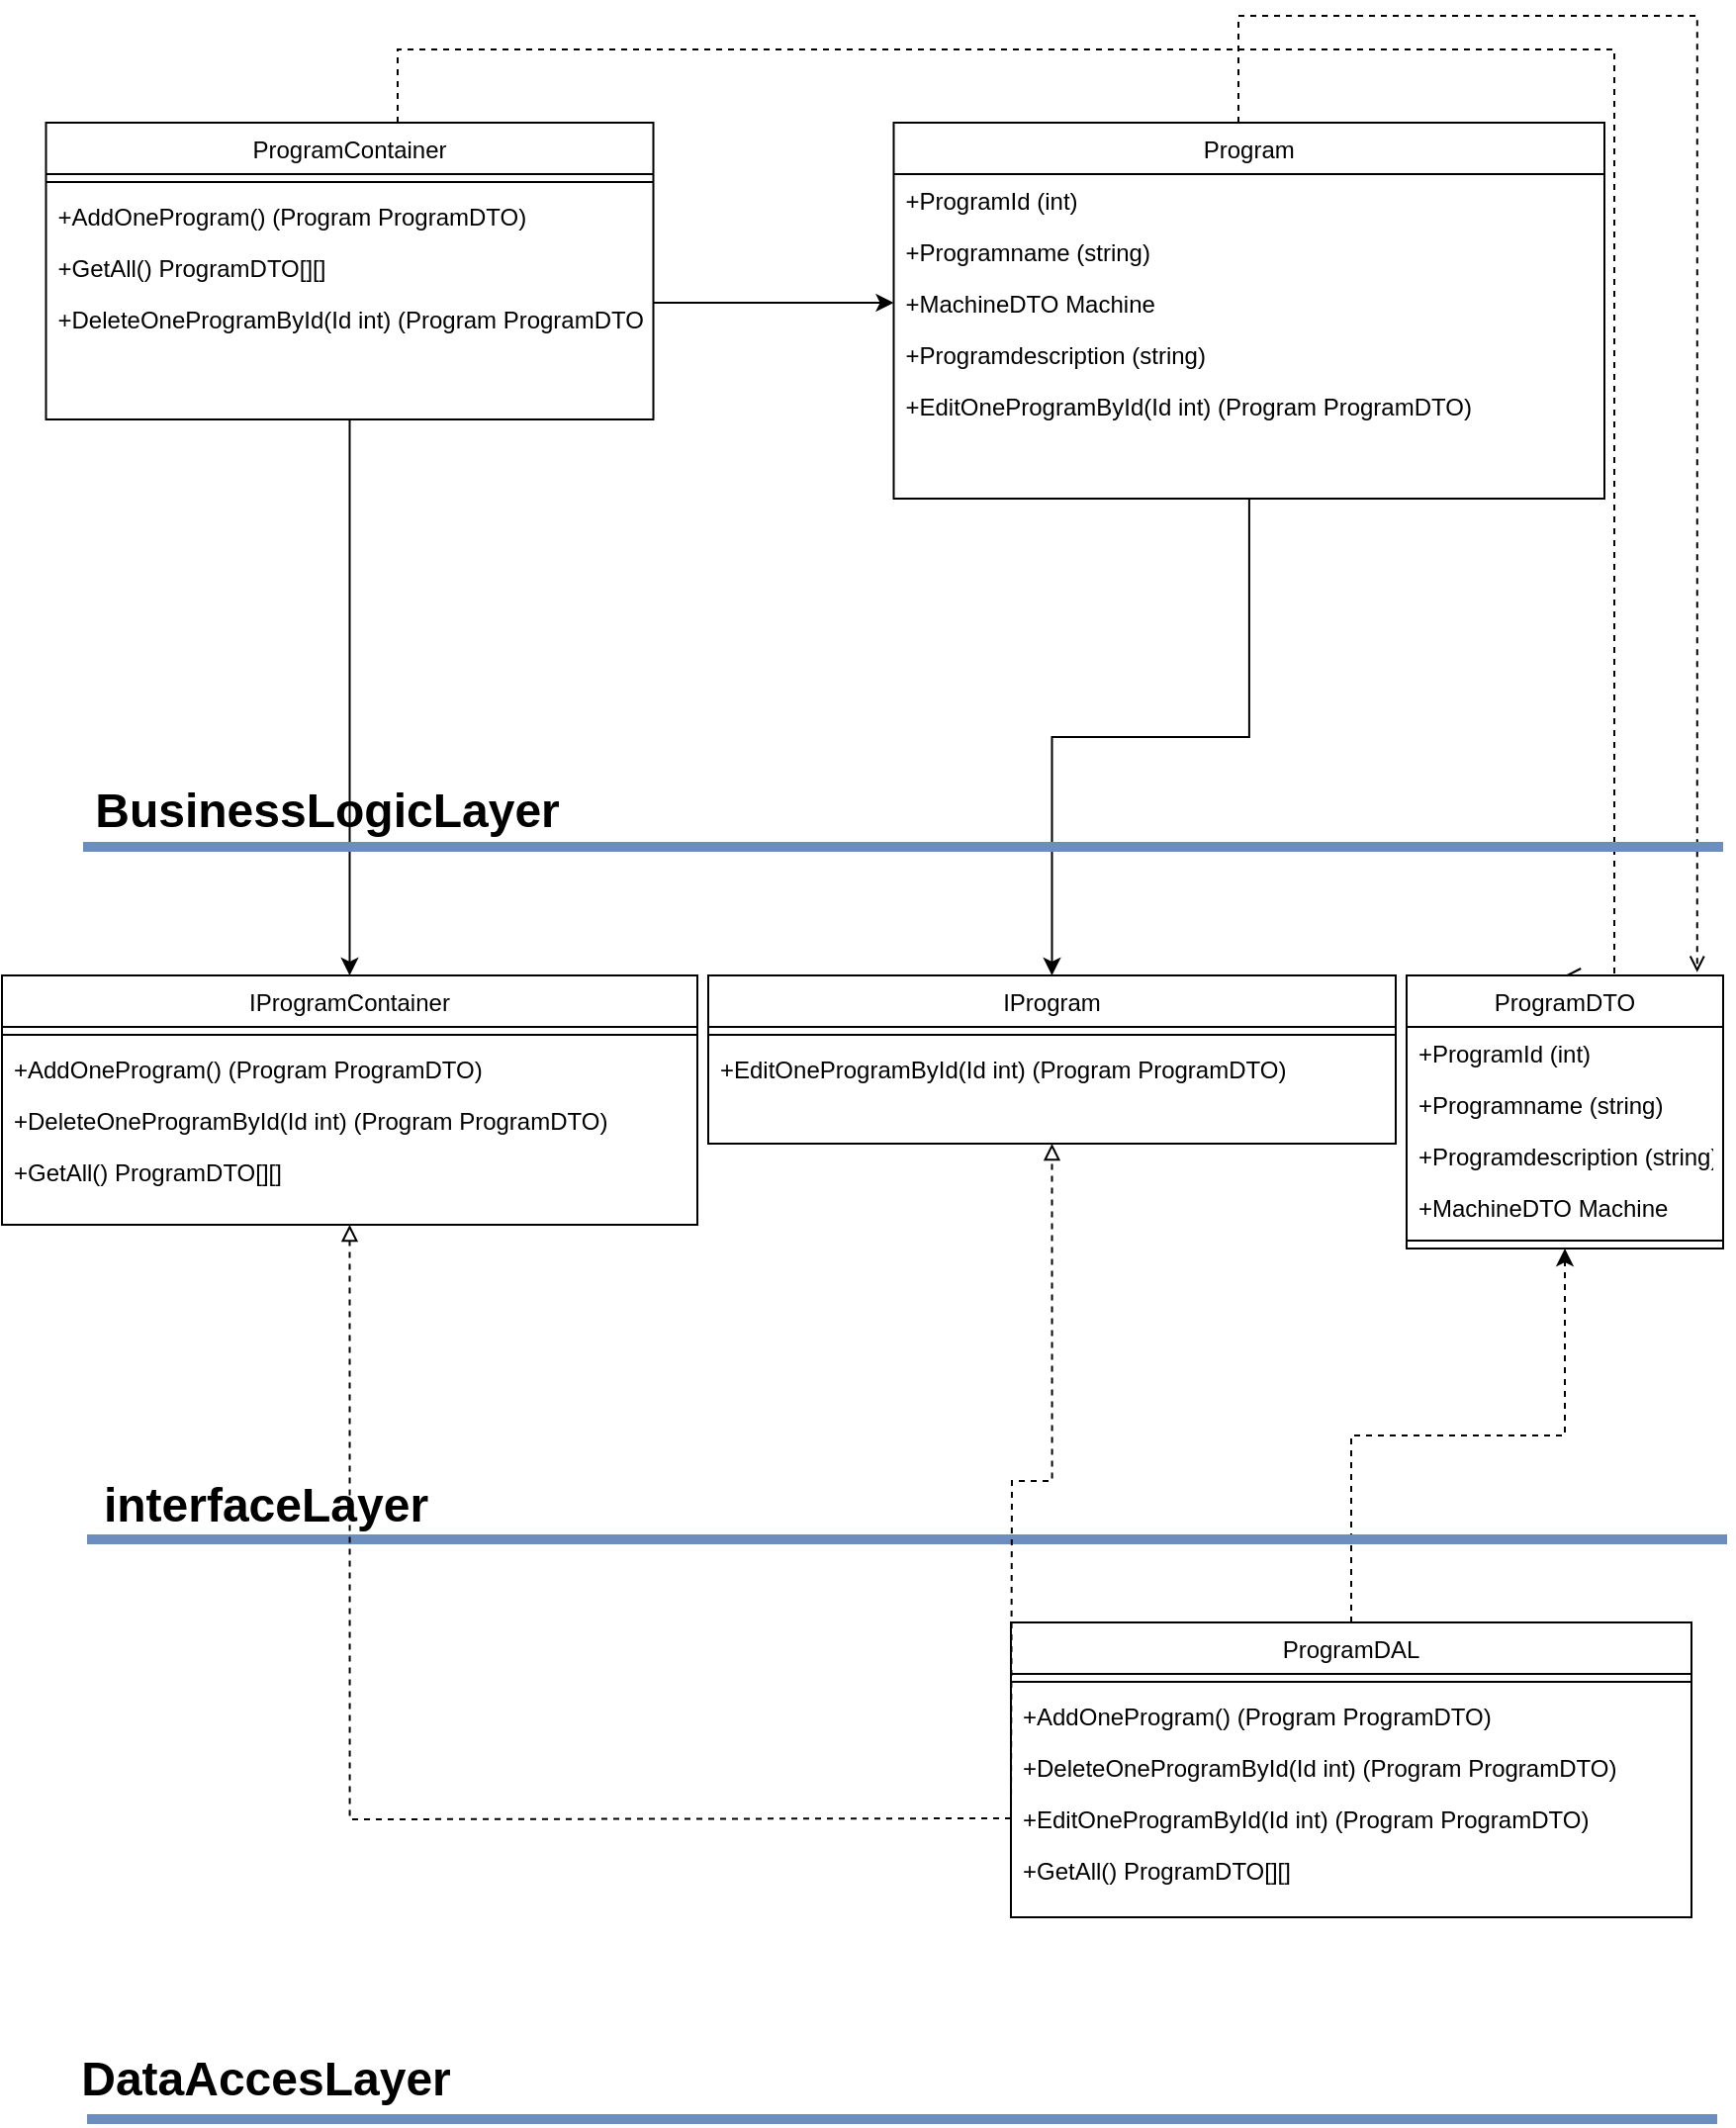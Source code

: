 <mxfile version="17.5.0" type="device"><diagram id="34aJl91l7kfDJmVUxerd" name="Page-1"><mxGraphModel dx="3961" dy="2322" grid="0" gridSize="10" guides="1" tooltips="1" connect="1" arrows="1" fold="1" page="1" pageScale="1" pageWidth="827" pageHeight="1169" math="0" shadow="0"><root><mxCell id="0"/><mxCell id="1" parent="0"/><mxCell id="CcmiOcPzYU_ePs8oGunB-1" style="edgeStyle=orthogonalEdgeStyle;rounded=0;orthogonalLoop=1;jettySize=auto;html=1;" parent="1" source="CcmiOcPzYU_ePs8oGunB-3" target="CcmiOcPzYU_ePs8oGunB-42" edge="1"><mxGeometry relative="1" as="geometry"/></mxCell><mxCell id="CcmiOcPzYU_ePs8oGunB-2" style="edgeStyle=orthogonalEdgeStyle;rounded=0;orthogonalLoop=1;jettySize=auto;html=1;entryX=0.918;entryY=-0.012;entryDx=0;entryDy=0;entryPerimeter=0;dashed=1;endArrow=open;endFill=0;" parent="1" source="CcmiOcPzYU_ePs8oGunB-3" target="CcmiOcPzYU_ePs8oGunB-19" edge="1"><mxGeometry relative="1" as="geometry"><Array as="points"><mxPoint x="-245" y="-374"/><mxPoint x="-13" y="-374"/></Array></mxGeometry></mxCell><mxCell id="CcmiOcPzYU_ePs8oGunB-3" value="Program" style="swimlane;fontStyle=0;align=center;verticalAlign=top;childLayout=stackLayout;horizontal=1;startSize=26;horizontalStack=0;resizeParent=1;resizeLast=0;collapsible=1;marginBottom=0;rounded=0;shadow=0;strokeWidth=1;" parent="1" vertex="1"><mxGeometry x="-419.25" y="-320" width="359.25" height="190" as="geometry"><mxRectangle x="130" y="380" width="160" height="26" as="alternateBounds"/></mxGeometry></mxCell><mxCell id="CcmiOcPzYU_ePs8oGunB-62" value="+ProgramId (int)" style="text;align=left;verticalAlign=top;spacingLeft=4;spacingRight=4;overflow=hidden;rotatable=0;points=[[0,0.5],[1,0.5]];portConstraint=eastwest;rounded=0;shadow=0;html=0;" parent="CcmiOcPzYU_ePs8oGunB-3" vertex="1"><mxGeometry y="26" width="359.25" height="26" as="geometry"/></mxCell><mxCell id="CcmiOcPzYU_ePs8oGunB-63" value="+Programname (string)" style="text;align=left;verticalAlign=top;spacingLeft=4;spacingRight=4;overflow=hidden;rotatable=0;points=[[0,0.5],[1,0.5]];portConstraint=eastwest;rounded=0;shadow=0;html=0;" parent="CcmiOcPzYU_ePs8oGunB-3" vertex="1"><mxGeometry y="52" width="359.25" height="26" as="geometry"/></mxCell><mxCell id="CcmiOcPzYU_ePs8oGunB-65" value="+MachineDTO Machine" style="text;align=left;verticalAlign=top;spacingLeft=4;spacingRight=4;overflow=hidden;rotatable=0;points=[[0,0.5],[1,0.5]];portConstraint=eastwest;rounded=0;shadow=0;html=0;" parent="CcmiOcPzYU_ePs8oGunB-3" vertex="1"><mxGeometry y="78" width="359.25" height="26" as="geometry"/></mxCell><mxCell id="CcmiOcPzYU_ePs8oGunB-64" value="+Programdescription (string)" style="text;align=left;verticalAlign=top;spacingLeft=4;spacingRight=4;overflow=hidden;rotatable=0;points=[[0,0.5],[1,0.5]];portConstraint=eastwest;rounded=0;shadow=0;html=0;" parent="CcmiOcPzYU_ePs8oGunB-3" vertex="1"><mxGeometry y="104" width="359.25" height="26" as="geometry"/></mxCell><mxCell id="qoX6ytBzEre789_YKaZC-14" value="+EditOneProgramById(Id int) (Program ProgramDTO)" style="text;align=left;verticalAlign=top;spacingLeft=4;spacingRight=4;overflow=hidden;rotatable=0;points=[[0,0.5],[1,0.5]];portConstraint=eastwest;rounded=0;shadow=0;html=0;" vertex="1" parent="CcmiOcPzYU_ePs8oGunB-3"><mxGeometry y="130" width="359.25" height="26" as="geometry"/></mxCell><mxCell id="CcmiOcPzYU_ePs8oGunB-11" style="edgeStyle=orthogonalEdgeStyle;rounded=0;orthogonalLoop=1;jettySize=auto;html=1;entryX=0.5;entryY=0;entryDx=0;entryDy=0;" parent="1" source="CcmiOcPzYU_ePs8oGunB-13" target="CcmiOcPzYU_ePs8oGunB-45" edge="1"><mxGeometry relative="1" as="geometry"/></mxCell><mxCell id="CcmiOcPzYU_ePs8oGunB-12" style="edgeStyle=orthogonalEdgeStyle;rounded=0;orthogonalLoop=1;jettySize=auto;html=1;entryX=0.5;entryY=0;entryDx=0;entryDy=0;dashed=1;endArrow=open;endFill=0;" parent="1" source="CcmiOcPzYU_ePs8oGunB-13" target="CcmiOcPzYU_ePs8oGunB-19" edge="1"><mxGeometry relative="1" as="geometry"><Array as="points"><mxPoint x="-670" y="-357"/><mxPoint x="-55" y="-357"/><mxPoint x="-55" y="111"/></Array></mxGeometry></mxCell><mxCell id="CcmiOcPzYU_ePs8oGunB-13" value="ProgramContainer" style="swimlane;fontStyle=0;align=center;verticalAlign=top;childLayout=stackLayout;horizontal=1;startSize=26;horizontalStack=0;resizeParent=1;resizeLast=0;collapsible=1;marginBottom=0;rounded=0;shadow=0;strokeWidth=1;" parent="1" vertex="1"><mxGeometry x="-847.75" y="-320" width="307" height="150" as="geometry"><mxRectangle x="130" y="380" width="160" height="26" as="alternateBounds"/></mxGeometry></mxCell><mxCell id="qoX6ytBzEre789_YKaZC-7" value="" style="line;html=1;strokeWidth=1;align=left;verticalAlign=middle;spacingTop=-1;spacingLeft=3;spacingRight=3;rotatable=0;labelPosition=right;points=[];portConstraint=eastwest;" vertex="1" parent="CcmiOcPzYU_ePs8oGunB-13"><mxGeometry y="26" width="307" height="8" as="geometry"/></mxCell><mxCell id="qoX6ytBzEre789_YKaZC-8" value="+AddOneProgram() (Program ProgramDTO)" style="text;align=left;verticalAlign=top;spacingLeft=4;spacingRight=4;overflow=hidden;rotatable=0;points=[[0,0.5],[1,0.5]];portConstraint=eastwest;rounded=0;shadow=0;html=0;" vertex="1" parent="CcmiOcPzYU_ePs8oGunB-13"><mxGeometry y="34" width="307" height="26" as="geometry"/></mxCell><mxCell id="qoX6ytBzEre789_YKaZC-10" value="+GetAll() ProgramDTO[][]" style="text;align=left;verticalAlign=top;spacingLeft=4;spacingRight=4;overflow=hidden;rotatable=0;points=[[0,0.5],[1,0.5]];portConstraint=eastwest;rounded=0;shadow=0;html=0;" vertex="1" parent="CcmiOcPzYU_ePs8oGunB-13"><mxGeometry y="60" width="307" height="26" as="geometry"/></mxCell><mxCell id="qoX6ytBzEre789_YKaZC-9" value="+DeleteOneProgramById(Id int) (Program ProgramDTO)" style="text;align=left;verticalAlign=top;spacingLeft=4;spacingRight=4;overflow=hidden;rotatable=0;points=[[0,0.5],[1,0.5]];portConstraint=eastwest;rounded=0;shadow=0;html=0;" vertex="1" parent="CcmiOcPzYU_ePs8oGunB-13"><mxGeometry y="86" width="307" height="26" as="geometry"/></mxCell><mxCell id="CcmiOcPzYU_ePs8oGunB-19" value="ProgramDTO" style="swimlane;fontStyle=0;align=center;verticalAlign=top;childLayout=stackLayout;horizontal=1;startSize=26;horizontalStack=0;resizeParent=1;resizeLast=0;collapsible=1;marginBottom=0;rounded=0;shadow=0;strokeWidth=1;" parent="1" vertex="1"><mxGeometry x="-160" y="111" width="160" height="138" as="geometry"><mxRectangle x="130" y="380" width="160" height="26" as="alternateBounds"/></mxGeometry></mxCell><mxCell id="CcmiOcPzYU_ePs8oGunB-54" value="+ProgramId (int)" style="text;align=left;verticalAlign=top;spacingLeft=4;spacingRight=4;overflow=hidden;rotatable=0;points=[[0,0.5],[1,0.5]];portConstraint=eastwest;rounded=0;shadow=0;html=0;" parent="CcmiOcPzYU_ePs8oGunB-19" vertex="1"><mxGeometry y="26" width="160" height="26" as="geometry"/></mxCell><mxCell id="CcmiOcPzYU_ePs8oGunB-55" value="+Programname (string)" style="text;align=left;verticalAlign=top;spacingLeft=4;spacingRight=4;overflow=hidden;rotatable=0;points=[[0,0.5],[1,0.5]];portConstraint=eastwest;rounded=0;shadow=0;html=0;" parent="CcmiOcPzYU_ePs8oGunB-19" vertex="1"><mxGeometry y="52" width="160" height="26" as="geometry"/></mxCell><mxCell id="CcmiOcPzYU_ePs8oGunB-56" value="+Programdescription (string)" style="text;align=left;verticalAlign=top;spacingLeft=4;spacingRight=4;overflow=hidden;rotatable=0;points=[[0,0.5],[1,0.5]];portConstraint=eastwest;rounded=0;shadow=0;html=0;" parent="CcmiOcPzYU_ePs8oGunB-19" vertex="1"><mxGeometry y="78" width="160" height="26" as="geometry"/></mxCell><mxCell id="CcmiOcPzYU_ePs8oGunB-57" value="+MachineDTO Machine" style="text;align=left;verticalAlign=top;spacingLeft=4;spacingRight=4;overflow=hidden;rotatable=0;points=[[0,0.5],[1,0.5]];portConstraint=eastwest;rounded=0;shadow=0;html=0;" parent="CcmiOcPzYU_ePs8oGunB-19" vertex="1"><mxGeometry y="104" width="160" height="26" as="geometry"/></mxCell><mxCell id="CcmiOcPzYU_ePs8oGunB-26" value="" style="line;html=1;strokeWidth=1;align=left;verticalAlign=middle;spacingTop=-1;spacingLeft=3;spacingRight=3;rotatable=0;labelPosition=right;points=[];portConstraint=eastwest;" parent="CcmiOcPzYU_ePs8oGunB-19" vertex="1"><mxGeometry y="130" width="160" height="8" as="geometry"/></mxCell><mxCell id="CcmiOcPzYU_ePs8oGunB-27" style="edgeStyle=orthogonalEdgeStyle;rounded=0;orthogonalLoop=1;jettySize=auto;html=1;entryX=0.5;entryY=1;entryDx=0;entryDy=0;dashed=1;" parent="1" source="CcmiOcPzYU_ePs8oGunB-28" target="CcmiOcPzYU_ePs8oGunB-19" edge="1"><mxGeometry relative="1" as="geometry"/></mxCell><mxCell id="CcmiOcPzYU_ePs8oGunB-28" value="ProgramDAL" style="swimlane;fontStyle=0;align=center;verticalAlign=top;childLayout=stackLayout;horizontal=1;startSize=26;horizontalStack=0;resizeParent=1;resizeLast=0;collapsible=1;marginBottom=0;rounded=0;shadow=0;strokeWidth=1;" parent="1" vertex="1"><mxGeometry x="-360" y="438" width="344" height="149" as="geometry"><mxRectangle x="130" y="380" width="160" height="26" as="alternateBounds"/></mxGeometry></mxCell><mxCell id="CcmiOcPzYU_ePs8oGunB-29" value="" style="line;html=1;strokeWidth=1;align=left;verticalAlign=middle;spacingTop=-1;spacingLeft=3;spacingRight=3;rotatable=0;labelPosition=right;points=[];portConstraint=eastwest;" parent="CcmiOcPzYU_ePs8oGunB-28" vertex="1"><mxGeometry y="26" width="344" height="8" as="geometry"/></mxCell><mxCell id="CcmiOcPzYU_ePs8oGunB-30" value="+AddOneProgram() (Program ProgramDTO)" style="text;align=left;verticalAlign=top;spacingLeft=4;spacingRight=4;overflow=hidden;rotatable=0;points=[[0,0.5],[1,0.5]];portConstraint=eastwest;rounded=0;shadow=0;html=0;" parent="CcmiOcPzYU_ePs8oGunB-28" vertex="1"><mxGeometry y="34" width="344" height="26" as="geometry"/></mxCell><mxCell id="CcmiOcPzYU_ePs8oGunB-68" value="+DeleteOneProgramById(Id int) (Program ProgramDTO)" style="text;align=left;verticalAlign=top;spacingLeft=4;spacingRight=4;overflow=hidden;rotatable=0;points=[[0,0.5],[1,0.5]];portConstraint=eastwest;rounded=0;shadow=0;html=0;" parent="CcmiOcPzYU_ePs8oGunB-28" vertex="1"><mxGeometry y="60" width="344" height="26" as="geometry"/></mxCell><mxCell id="CcmiOcPzYU_ePs8oGunB-69" value="+EditOneProgramById(Id int) (Program ProgramDTO)" style="text;align=left;verticalAlign=top;spacingLeft=4;spacingRight=4;overflow=hidden;rotatable=0;points=[[0,0.5],[1,0.5]];portConstraint=eastwest;rounded=0;shadow=0;html=0;" parent="CcmiOcPzYU_ePs8oGunB-28" vertex="1"><mxGeometry y="86" width="344" height="26" as="geometry"/></mxCell><mxCell id="CcmiOcPzYU_ePs8oGunB-34" value="+GetAll() ProgramDTO[][]" style="text;align=left;verticalAlign=top;spacingLeft=4;spacingRight=4;overflow=hidden;rotatable=0;points=[[0,0.5],[1,0.5]];portConstraint=eastwest;rounded=0;shadow=0;html=0;" parent="CcmiOcPzYU_ePs8oGunB-28" vertex="1"><mxGeometry y="112" width="344" height="26" as="geometry"/></mxCell><mxCell id="CcmiOcPzYU_ePs8oGunB-36" value="" style="endArrow=none;html=1;rounded=0;fillColor=#dae8fc;strokeColor=#6c8ebf;strokeWidth=5;" parent="1" edge="1"><mxGeometry width="50" height="50" relative="1" as="geometry"><mxPoint x="-829" y="46" as="sourcePoint"/><mxPoint y="46" as="targetPoint"/></mxGeometry></mxCell><mxCell id="CcmiOcPzYU_ePs8oGunB-37" value="" style="endArrow=none;html=1;rounded=0;fillColor=#dae8fc;strokeColor=#6c8ebf;strokeWidth=5;" parent="1" edge="1"><mxGeometry width="50" height="50" relative="1" as="geometry"><mxPoint x="-827.0" y="396" as="sourcePoint"/><mxPoint x="2" y="396" as="targetPoint"/></mxGeometry></mxCell><mxCell id="CcmiOcPzYU_ePs8oGunB-38" value="&lt;b&gt;&lt;font style=&quot;font-size: 24px&quot;&gt;interfaceLayer&lt;/font&gt;&lt;/b&gt;" style="text;html=1;strokeColor=none;fillColor=none;align=center;verticalAlign=middle;whiteSpace=wrap;rounded=0;" parent="1" vertex="1"><mxGeometry x="-829" y="364" width="185" height="30" as="geometry"/></mxCell><mxCell id="CcmiOcPzYU_ePs8oGunB-39" value="&lt;b&gt;&lt;font style=&quot;font-size: 24px&quot;&gt;DataAccesLayer&lt;/font&gt;&lt;/b&gt;" style="text;html=1;strokeColor=none;fillColor=none;align=center;verticalAlign=middle;whiteSpace=wrap;rounded=0;" parent="1" vertex="1"><mxGeometry x="-829" y="654" width="185" height="30" as="geometry"/></mxCell><mxCell id="CcmiOcPzYU_ePs8oGunB-40" value="" style="endArrow=none;html=1;rounded=0;fontSize=24;fillColor=#dae8fc;strokeColor=#6c8ebf;strokeWidth=5;" parent="1" edge="1"><mxGeometry width="50" height="50" relative="1" as="geometry"><mxPoint x="-827.0" y="689" as="sourcePoint"/><mxPoint x="-3" y="689" as="targetPoint"/></mxGeometry></mxCell><mxCell id="CcmiOcPzYU_ePs8oGunB-41" value="&lt;b&gt;&lt;font style=&quot;font-size: 24px&quot;&gt;BusinessLogicLayer&lt;/font&gt;&lt;/b&gt;" style="text;html=1;strokeColor=none;fillColor=none;align=center;verticalAlign=middle;whiteSpace=wrap;rounded=0;" parent="1" vertex="1"><mxGeometry x="-798" y="13" width="185" height="30" as="geometry"/></mxCell><mxCell id="CcmiOcPzYU_ePs8oGunB-42" value="IProgram" style="swimlane;fontStyle=0;align=center;verticalAlign=top;childLayout=stackLayout;horizontal=1;startSize=26;horizontalStack=0;resizeParent=1;resizeLast=0;collapsible=1;marginBottom=0;rounded=0;shadow=0;strokeWidth=1;" parent="1" vertex="1"><mxGeometry x="-513" y="111" width="347.5" height="85" as="geometry"><mxRectangle x="130" y="380" width="160" height="26" as="alternateBounds"/></mxGeometry></mxCell><mxCell id="CcmiOcPzYU_ePs8oGunB-43" value="" style="line;html=1;strokeWidth=1;align=left;verticalAlign=middle;spacingTop=-1;spacingLeft=3;spacingRight=3;rotatable=0;labelPosition=right;points=[];portConstraint=eastwest;" parent="CcmiOcPzYU_ePs8oGunB-42" vertex="1"><mxGeometry y="26" width="347.5" height="8" as="geometry"/></mxCell><mxCell id="CcmiOcPzYU_ePs8oGunB-45" value="IProgramContainer" style="swimlane;fontStyle=0;align=center;verticalAlign=top;childLayout=stackLayout;horizontal=1;startSize=26;horizontalStack=0;resizeParent=1;resizeLast=0;collapsible=1;marginBottom=0;rounded=0;shadow=0;strokeWidth=1;" parent="1" vertex="1"><mxGeometry x="-870" y="111" width="351.5" height="126" as="geometry"><mxRectangle x="130" y="380" width="160" height="26" as="alternateBounds"/></mxGeometry></mxCell><mxCell id="qoX6ytBzEre789_YKaZC-2" value="" style="line;html=1;strokeWidth=1;align=left;verticalAlign=middle;spacingTop=-1;spacingLeft=3;spacingRight=3;rotatable=0;labelPosition=right;points=[];portConstraint=eastwest;" vertex="1" parent="CcmiOcPzYU_ePs8oGunB-45"><mxGeometry y="26" width="351.5" height="8" as="geometry"/></mxCell><mxCell id="qoX6ytBzEre789_YKaZC-3" value="+AddOneProgram() (Program ProgramDTO)" style="text;align=left;verticalAlign=top;spacingLeft=4;spacingRight=4;overflow=hidden;rotatable=0;points=[[0,0.5],[1,0.5]];portConstraint=eastwest;rounded=0;shadow=0;html=0;" vertex="1" parent="CcmiOcPzYU_ePs8oGunB-45"><mxGeometry y="34" width="351.5" height="26" as="geometry"/></mxCell><mxCell id="qoX6ytBzEre789_YKaZC-4" value="+DeleteOneProgramById(Id int) (Program ProgramDTO)" style="text;align=left;verticalAlign=top;spacingLeft=4;spacingRight=4;overflow=hidden;rotatable=0;points=[[0,0.5],[1,0.5]];portConstraint=eastwest;rounded=0;shadow=0;html=0;" vertex="1" parent="CcmiOcPzYU_ePs8oGunB-45"><mxGeometry y="60" width="351.5" height="26" as="geometry"/></mxCell><mxCell id="qoX6ytBzEre789_YKaZC-6" value="+GetAll() ProgramDTO[][]" style="text;align=left;verticalAlign=top;spacingLeft=4;spacingRight=4;overflow=hidden;rotatable=0;points=[[0,0.5],[1,0.5]];portConstraint=eastwest;rounded=0;shadow=0;html=0;" vertex="1" parent="CcmiOcPzYU_ePs8oGunB-45"><mxGeometry y="86" width="351.5" height="26" as="geometry"/></mxCell><mxCell id="CcmiOcPzYU_ePs8oGunB-51" style="edgeStyle=orthogonalEdgeStyle;rounded=0;orthogonalLoop=1;jettySize=auto;html=1;entryX=0.5;entryY=1;entryDx=0;entryDy=0;dashed=1;endArrow=block;endFill=0;" parent="1" target="CcmiOcPzYU_ePs8oGunB-42" edge="1"><mxGeometry relative="1" as="geometry"><mxPoint x="-360" y="537" as="sourcePoint"/></mxGeometry></mxCell><mxCell id="CcmiOcPzYU_ePs8oGunB-52" style="edgeStyle=orthogonalEdgeStyle;rounded=0;orthogonalLoop=1;jettySize=auto;html=1;entryX=0.5;entryY=1;entryDx=0;entryDy=0;dashed=1;endArrow=block;endFill=0;" parent="1" target="CcmiOcPzYU_ePs8oGunB-45" edge="1"><mxGeometry relative="1" as="geometry"><mxPoint x="-360" y="537" as="sourcePoint"/></mxGeometry></mxCell><mxCell id="CcmiOcPzYU_ePs8oGunB-53" style="edgeStyle=orthogonalEdgeStyle;rounded=0;orthogonalLoop=1;jettySize=auto;html=1;entryX=0;entryY=0.5;entryDx=0;entryDy=0;" parent="1" edge="1"><mxGeometry relative="1" as="geometry"><Array as="points"><mxPoint x="-513" y="-229"/><mxPoint x="-513" y="-229"/></Array><mxPoint x="-540.75" y="-229" as="sourcePoint"/><mxPoint x="-419.25" y="-229" as="targetPoint"/></mxGeometry></mxCell><mxCell id="qoX6ytBzEre789_YKaZC-13" value="+EditOneProgramById(Id int) (Program ProgramDTO)" style="text;align=left;verticalAlign=top;spacingLeft=4;spacingRight=4;overflow=hidden;rotatable=0;points=[[0,0.5],[1,0.5]];portConstraint=eastwest;rounded=0;shadow=0;html=0;" vertex="1" parent="1"><mxGeometry x="-513" y="145" width="347.5" height="26" as="geometry"/></mxCell></root></mxGraphModel></diagram></mxfile>
